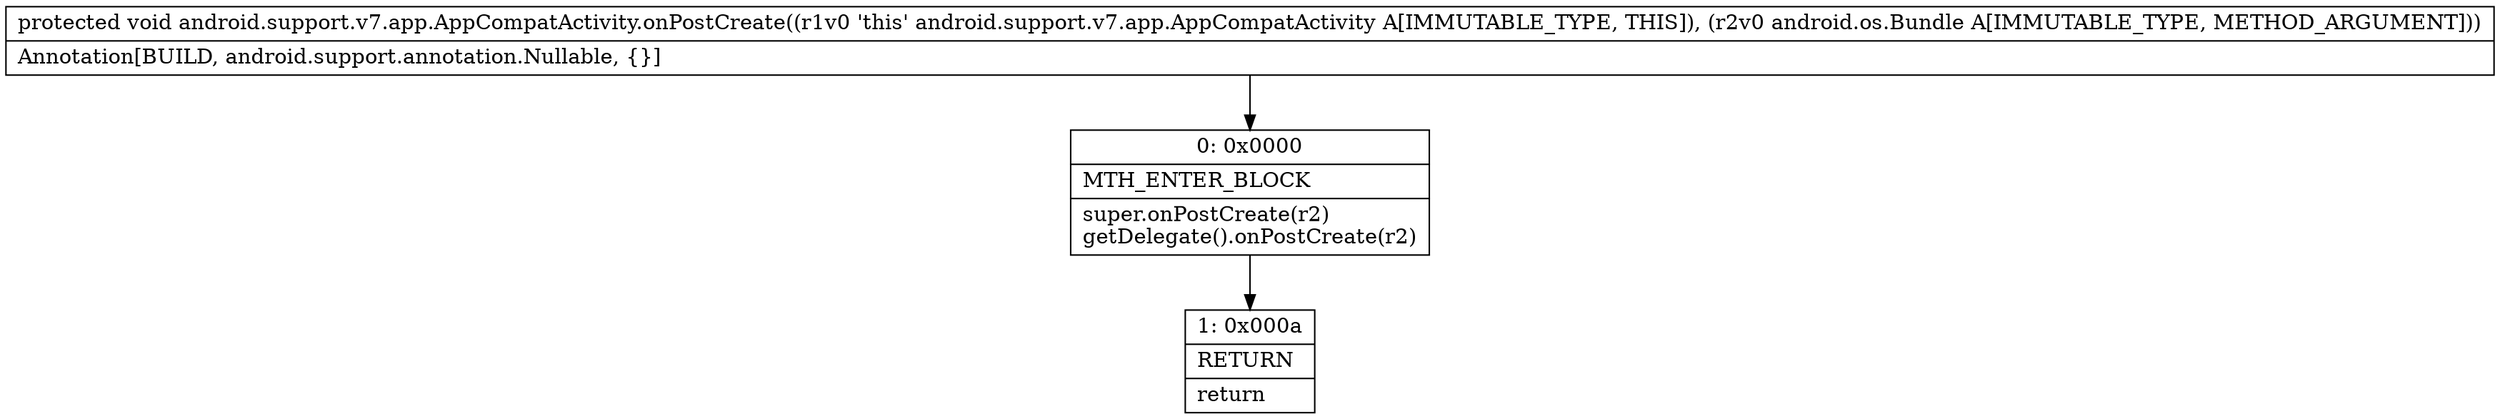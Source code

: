digraph "CFG forandroid.support.v7.app.AppCompatActivity.onPostCreate(Landroid\/os\/Bundle;)V" {
Node_0 [shape=record,label="{0\:\ 0x0000|MTH_ENTER_BLOCK\l|super.onPostCreate(r2)\lgetDelegate().onPostCreate(r2)\l}"];
Node_1 [shape=record,label="{1\:\ 0x000a|RETURN\l|return\l}"];
MethodNode[shape=record,label="{protected void android.support.v7.app.AppCompatActivity.onPostCreate((r1v0 'this' android.support.v7.app.AppCompatActivity A[IMMUTABLE_TYPE, THIS]), (r2v0 android.os.Bundle A[IMMUTABLE_TYPE, METHOD_ARGUMENT]))  | Annotation[BUILD, android.support.annotation.Nullable, \{\}]\l}"];
MethodNode -> Node_0;
Node_0 -> Node_1;
}

